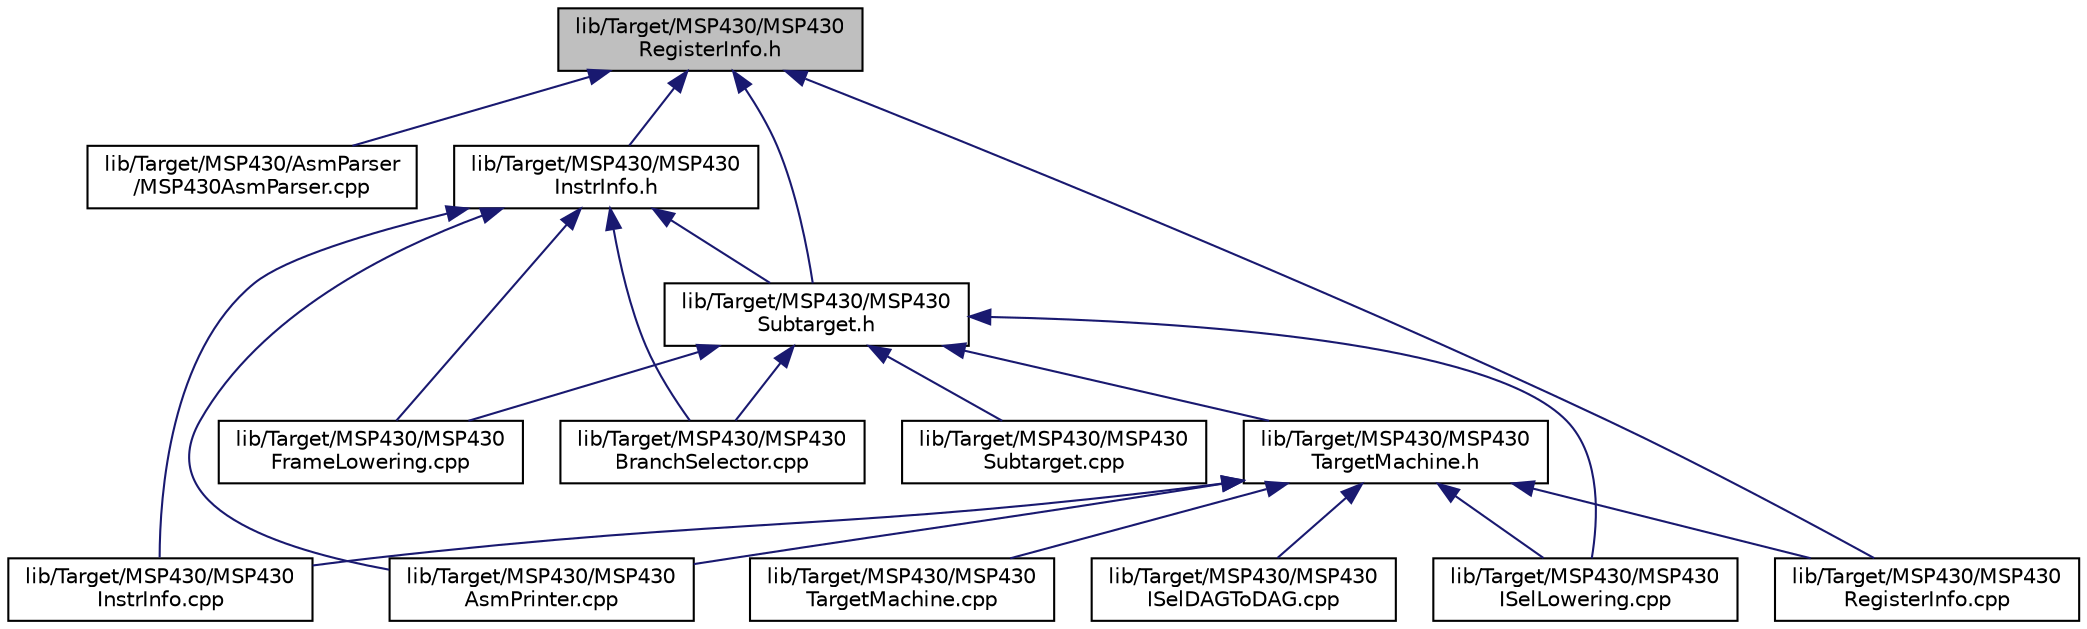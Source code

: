 digraph "lib/Target/MSP430/MSP430RegisterInfo.h"
{
 // LATEX_PDF_SIZE
  bgcolor="transparent";
  edge [fontname="Helvetica",fontsize="10",labelfontname="Helvetica",labelfontsize="10"];
  node [fontname="Helvetica",fontsize="10",shape="box"];
  Node1 [label="lib/Target/MSP430/MSP430\lRegisterInfo.h",height=0.2,width=0.4,color="black", fillcolor="grey75", style="filled", fontcolor="black",tooltip=" "];
  Node1 -> Node2 [dir="back",color="midnightblue",fontsize="10",style="solid",fontname="Helvetica"];
  Node2 [label="lib/Target/MSP430/AsmParser\l/MSP430AsmParser.cpp",height=0.2,width=0.4,color="black",URL="$MSP430AsmParser_8cpp.html",tooltip=" "];
  Node1 -> Node3 [dir="back",color="midnightblue",fontsize="10",style="solid",fontname="Helvetica"];
  Node3 [label="lib/Target/MSP430/MSP430\lInstrInfo.h",height=0.2,width=0.4,color="black",URL="$MSP430InstrInfo_8h.html",tooltip=" "];
  Node3 -> Node4 [dir="back",color="midnightblue",fontsize="10",style="solid",fontname="Helvetica"];
  Node4 [label="lib/Target/MSP430/MSP430\lAsmPrinter.cpp",height=0.2,width=0.4,color="black",URL="$MSP430AsmPrinter_8cpp.html",tooltip=" "];
  Node3 -> Node5 [dir="back",color="midnightblue",fontsize="10",style="solid",fontname="Helvetica"];
  Node5 [label="lib/Target/MSP430/MSP430\lBranchSelector.cpp",height=0.2,width=0.4,color="black",URL="$MSP430BranchSelector_8cpp.html",tooltip=" "];
  Node3 -> Node6 [dir="back",color="midnightblue",fontsize="10",style="solid",fontname="Helvetica"];
  Node6 [label="lib/Target/MSP430/MSP430\lFrameLowering.cpp",height=0.2,width=0.4,color="black",URL="$MSP430FrameLowering_8cpp.html",tooltip=" "];
  Node3 -> Node7 [dir="back",color="midnightblue",fontsize="10",style="solid",fontname="Helvetica"];
  Node7 [label="lib/Target/MSP430/MSP430\lInstrInfo.cpp",height=0.2,width=0.4,color="black",URL="$MSP430InstrInfo_8cpp.html",tooltip=" "];
  Node3 -> Node8 [dir="back",color="midnightblue",fontsize="10",style="solid",fontname="Helvetica"];
  Node8 [label="lib/Target/MSP430/MSP430\lSubtarget.h",height=0.2,width=0.4,color="black",URL="$MSP430Subtarget_8h.html",tooltip=" "];
  Node8 -> Node5 [dir="back",color="midnightblue",fontsize="10",style="solid",fontname="Helvetica"];
  Node8 -> Node6 [dir="back",color="midnightblue",fontsize="10",style="solid",fontname="Helvetica"];
  Node8 -> Node9 [dir="back",color="midnightblue",fontsize="10",style="solid",fontname="Helvetica"];
  Node9 [label="lib/Target/MSP430/MSP430\lISelLowering.cpp",height=0.2,width=0.4,color="black",URL="$MSP430ISelLowering_8cpp.html",tooltip=" "];
  Node8 -> Node10 [dir="back",color="midnightblue",fontsize="10",style="solid",fontname="Helvetica"];
  Node10 [label="lib/Target/MSP430/MSP430\lSubtarget.cpp",height=0.2,width=0.4,color="black",URL="$MSP430Subtarget_8cpp.html",tooltip=" "];
  Node8 -> Node11 [dir="back",color="midnightblue",fontsize="10",style="solid",fontname="Helvetica"];
  Node11 [label="lib/Target/MSP430/MSP430\lTargetMachine.h",height=0.2,width=0.4,color="black",URL="$MSP430TargetMachine_8h.html",tooltip=" "];
  Node11 -> Node4 [dir="back",color="midnightblue",fontsize="10",style="solid",fontname="Helvetica"];
  Node11 -> Node12 [dir="back",color="midnightblue",fontsize="10",style="solid",fontname="Helvetica"];
  Node12 [label="lib/Target/MSP430/MSP430\lISelDAGToDAG.cpp",height=0.2,width=0.4,color="black",URL="$MSP430ISelDAGToDAG_8cpp.html",tooltip=" "];
  Node11 -> Node9 [dir="back",color="midnightblue",fontsize="10",style="solid",fontname="Helvetica"];
  Node11 -> Node7 [dir="back",color="midnightblue",fontsize="10",style="solid",fontname="Helvetica"];
  Node11 -> Node13 [dir="back",color="midnightblue",fontsize="10",style="solid",fontname="Helvetica"];
  Node13 [label="lib/Target/MSP430/MSP430\lRegisterInfo.cpp",height=0.2,width=0.4,color="black",URL="$MSP430RegisterInfo_8cpp.html",tooltip=" "];
  Node11 -> Node14 [dir="back",color="midnightblue",fontsize="10",style="solid",fontname="Helvetica"];
  Node14 [label="lib/Target/MSP430/MSP430\lTargetMachine.cpp",height=0.2,width=0.4,color="black",URL="$MSP430TargetMachine_8cpp.html",tooltip=" "];
  Node1 -> Node13 [dir="back",color="midnightblue",fontsize="10",style="solid",fontname="Helvetica"];
  Node1 -> Node8 [dir="back",color="midnightblue",fontsize="10",style="solid",fontname="Helvetica"];
}
